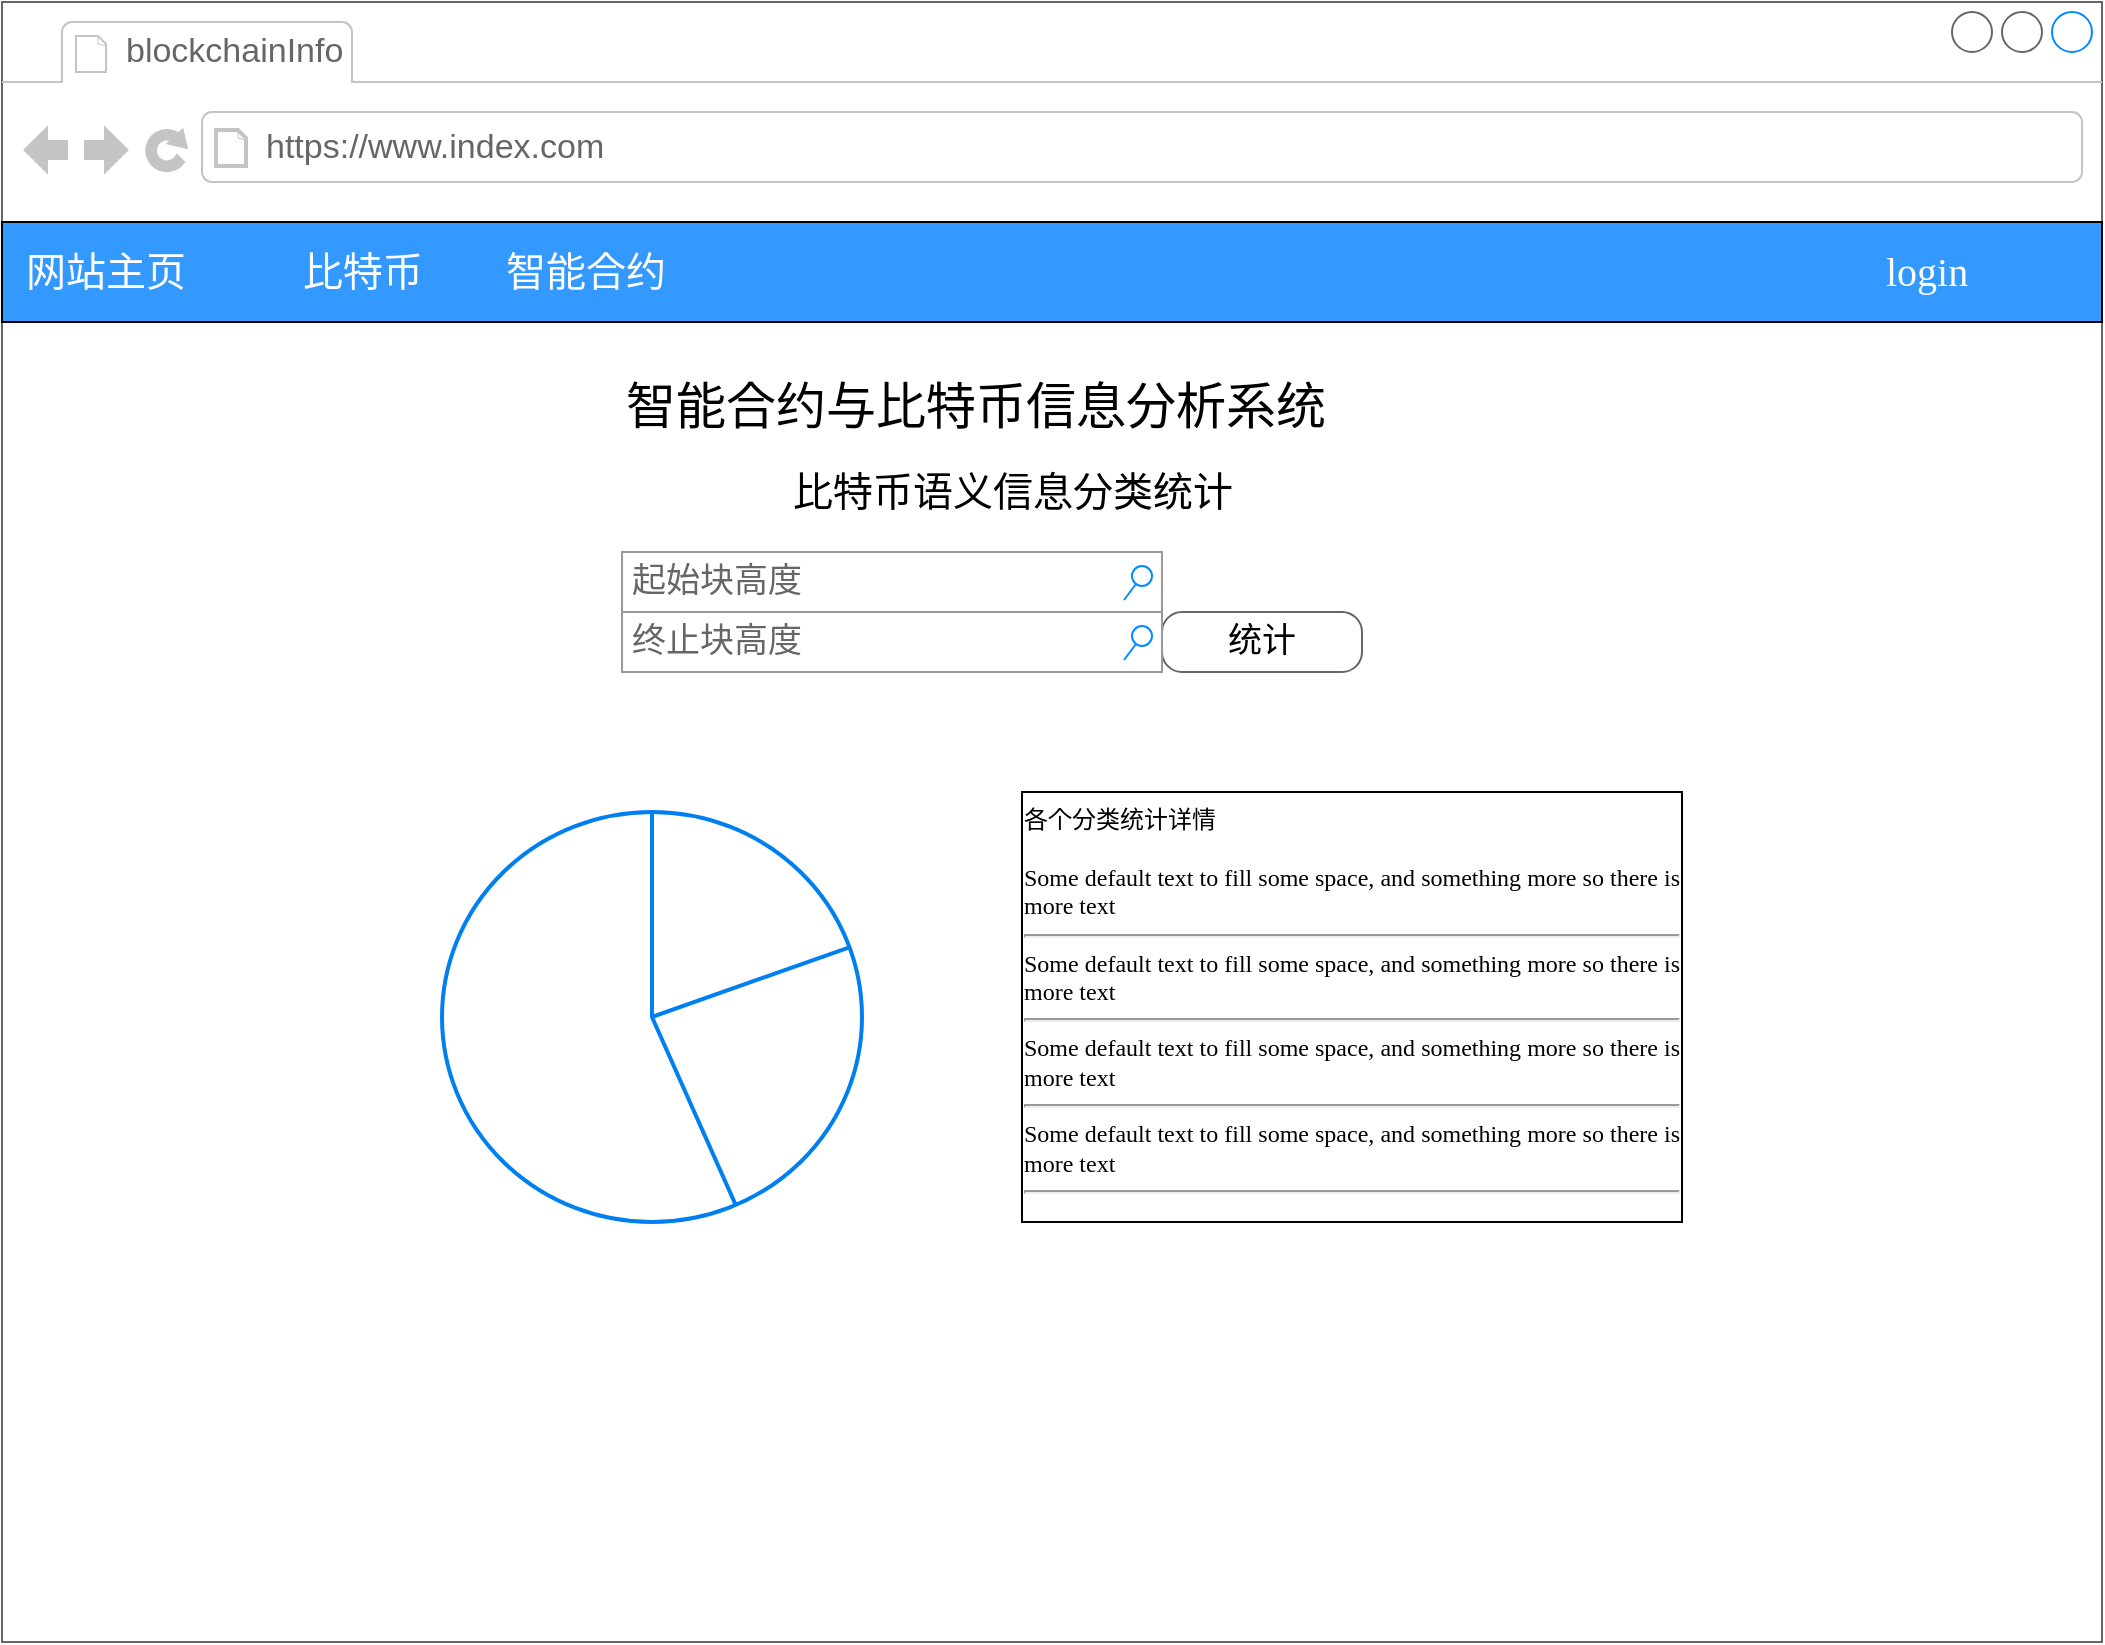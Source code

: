 <mxfile version="14.7.0" type="github">
  <diagram name="Page-1" id="2cc2dc42-3aac-f2a9-1cec-7a8b7cbee084">
    <mxGraphModel dx="593" dy="321" grid="1" gridSize="10" guides="1" tooltips="1" connect="1" arrows="1" fold="1" page="1" pageScale="1" pageWidth="1100" pageHeight="850" background="#ffffff" math="0" shadow="0">
      <root>
        <mxCell id="0" />
        <mxCell id="1" parent="0" />
        <mxCell id="7026571954dc6520-1" value="" style="strokeWidth=1;shadow=0;dashed=0;align=center;html=1;shape=mxgraph.mockup.containers.browserWindow;rSize=0;strokeColor=#666666;mainText=,;recursiveResize=0;rounded=0;labelBackgroundColor=none;fontFamily=Verdana;fontSize=14;fontColor=#FFFFFF;" parent="1" vertex="1">
          <mxGeometry x="340" y="15" width="1050" height="820" as="geometry" />
        </mxCell>
        <mxCell id="7026571954dc6520-2" value="blockchainInfo" style="strokeWidth=1;shadow=0;dashed=0;align=center;html=1;shape=mxgraph.mockup.containers.anchor;fontSize=17;fontColor=#666666;align=left;" parent="7026571954dc6520-1" vertex="1">
          <mxGeometry x="60" y="12" width="110" height="26" as="geometry" />
        </mxCell>
        <mxCell id="7026571954dc6520-3" value="https://www.index.com" style="strokeWidth=1;shadow=0;dashed=0;align=center;html=1;shape=mxgraph.mockup.containers.anchor;rSize=0;fontSize=17;fontColor=#666666;align=left;" parent="7026571954dc6520-1" vertex="1">
          <mxGeometry x="130" y="60" width="250" height="26" as="geometry" />
        </mxCell>
        <mxCell id="7026571954dc6520-4" value="&lt;font style=&quot;font-size: 25px&quot;&gt;智能合约与比特币信息分析系统&lt;/font&gt;" style="text;html=1;points=[];align=left;verticalAlign=top;spacingTop=-4;fontSize=30;fontFamily=Verdana" parent="7026571954dc6520-1" vertex="1">
          <mxGeometry x="310" y="180" width="420" height="50" as="geometry" />
        </mxCell>
        <mxCell id="7026571954dc6520-12" value="比特币语义信息分类统计" style="text;html=1;points=[];align=center;verticalAlign=top;spacingTop=-4;fontSize=20;fontFamily=Verdana" parent="7026571954dc6520-1" vertex="1">
          <mxGeometry x="420" y="230" width="170" height="30" as="geometry" />
        </mxCell>
        <mxCell id="7026571954dc6520-14" value="起始块高度" style="strokeWidth=1;shadow=0;dashed=0;align=center;html=1;shape=mxgraph.mockup.forms.searchBox;strokeColor=#999999;mainText=;strokeColor2=#008cff;fontColor=#666666;fontSize=17;align=left;spacingLeft=3;rounded=0;labelBackgroundColor=none;" parent="7026571954dc6520-1" vertex="1">
          <mxGeometry x="310" y="275" width="270" height="30" as="geometry" />
        </mxCell>
        <mxCell id="7026571954dc6520-33" value="&lt;div style=&quot;text-align: justify&quot;&gt;各个分类统计详情&lt;/div&gt;&lt;div style=&quot;text-align: justify&quot;&gt;&lt;span&gt;&lt;br&gt;&lt;/span&gt;&lt;/div&gt;&lt;div style=&quot;text-align: justify&quot;&gt;&lt;span&gt;Some default text to fill some space, and&amp;nbsp;&lt;/span&gt;&lt;span&gt;something more so there is more text&lt;/span&gt;&lt;/div&gt;&lt;div style=&quot;text-align: justify&quot;&gt;&lt;hr id=&quot;null&quot; style=&quot;text-align: justify&quot;&gt;&lt;span&gt;&lt;div style=&quot;text-align: justify&quot;&gt;&lt;span&gt;Some default text to fill some space, and&amp;nbsp;&lt;/span&gt;&lt;span&gt;something more so there is more text&lt;/span&gt;&lt;/div&gt;&lt;/span&gt;&lt;/div&gt;&lt;hr id=&quot;null&quot; style=&quot;text-align: justify&quot;&gt;&lt;span&gt;&lt;div style=&quot;text-align: justify&quot;&gt;&lt;span&gt;Some default text to fill some space, and&amp;nbsp;&lt;/span&gt;&lt;span&gt;something more so there is more text&lt;/span&gt;&lt;/div&gt;&lt;/span&gt;&lt;hr id=&quot;null&quot; style=&quot;text-align: justify&quot;&gt;&lt;span&gt;&lt;div style=&quot;text-align: justify&quot;&gt;&lt;span&gt;Some default text to fill some space, and&amp;nbsp;&lt;/span&gt;&lt;span&gt;something more so there is more text&lt;/span&gt;&lt;/div&gt;&lt;/span&gt;&lt;hr id=&quot;null&quot; style=&quot;text-align: left&quot;&gt;" style="whiteSpace=wrap;html=1;rounded=0;shadow=0;labelBackgroundColor=none;strokeWidth=1;fontFamily=Verdana;fontSize=12;align=center;verticalAlign=top;" parent="7026571954dc6520-1" vertex="1">
          <mxGeometry x="510" y="395" width="330" height="215" as="geometry" />
        </mxCell>
        <mxCell id="1EZcsKdGCubZWqJ7v8Po-1" value="" style="rounded=0;whiteSpace=wrap;html=1;fillColor=#3399FF;" parent="7026571954dc6520-1" vertex="1">
          <mxGeometry y="110" width="1050" height="50" as="geometry" />
        </mxCell>
        <mxCell id="1EZcsKdGCubZWqJ7v8Po-3" value="&lt;font style=&quot;font-size: 20px;&quot; color=&quot;#ffffff&quot;&gt;网站主页&lt;/font&gt;" style="text;html=1;points=[];align=left;verticalAlign=top;spacingTop=-4;fontSize=20;fontFamily=Verdana" parent="7026571954dc6520-1" vertex="1">
          <mxGeometry x="10" y="120" width="100" height="45" as="geometry" />
        </mxCell>
        <mxCell id="1EZcsKdGCubZWqJ7v8Po-4" value="&lt;font style=&quot;font-size: 20px;&quot; color=&quot;#ffffff&quot;&gt;比特币&lt;/font&gt;" style="text;html=1;points=[];align=center;verticalAlign=top;spacingTop=-4;fontSize=20;fontFamily=Verdana" parent="7026571954dc6520-1" vertex="1">
          <mxGeometry x="130" y="120" width="100" height="45" as="geometry" />
        </mxCell>
        <mxCell id="1EZcsKdGCubZWqJ7v8Po-5" value="&lt;font color=&quot;#ffffff&quot; style=&quot;font-size: 20px;&quot;&gt;&lt;span style=&quot;font-size: 20px;&quot;&gt;智能合约&lt;/span&gt;&lt;/font&gt;" style="text;html=1;points=[];align=left;verticalAlign=top;spacingTop=-4;fontSize=20;fontFamily=Verdana" parent="7026571954dc6520-1" vertex="1">
          <mxGeometry x="250" y="120" width="100" height="45" as="geometry" />
        </mxCell>
        <mxCell id="1EZcsKdGCubZWqJ7v8Po-8" value="统计" style="strokeWidth=1;shadow=0;dashed=0;align=center;html=1;shape=mxgraph.mockup.buttons.button;strokeColor=#666666;mainText=;buttonStyle=round;fontSize=17;fontStyle=0;fillColor=none;whiteSpace=wrap;rounded=0;labelBackgroundColor=none;" parent="7026571954dc6520-1" vertex="1">
          <mxGeometry x="580" y="305" width="100" height="30" as="geometry" />
        </mxCell>
        <mxCell id="1EZcsKdGCubZWqJ7v8Po-10" value="&lt;font color=&quot;#ffffff&quot;&gt;login&lt;/font&gt;" style="text;html=1;points=[];align=left;verticalAlign=top;spacingTop=-4;fontSize=20;fontFamily=Verdana" parent="7026571954dc6520-1" vertex="1">
          <mxGeometry x="940" y="120" width="100" height="45" as="geometry" />
        </mxCell>
        <mxCell id="EpSS_l3uD3ojIRv-3Fj5-1" value="终止块高度" style="strokeWidth=1;shadow=0;dashed=0;align=center;html=1;shape=mxgraph.mockup.forms.searchBox;strokeColor=#999999;mainText=;strokeColor2=#008cff;fontColor=#666666;fontSize=17;align=left;spacingLeft=3;rounded=0;labelBackgroundColor=none;" parent="7026571954dc6520-1" vertex="1">
          <mxGeometry x="310" y="305" width="270" height="30" as="geometry" />
        </mxCell>
        <mxCell id="EpSS_l3uD3ojIRv-3Fj5-2" value="" style="html=1;verticalLabelPosition=bottom;align=center;labelBackgroundColor=#ffffff;verticalAlign=top;strokeWidth=2;strokeColor=#0080F0;shadow=0;dashed=0;shape=mxgraph.ios7.icons.pie_chart;" parent="7026571954dc6520-1" vertex="1">
          <mxGeometry x="220" y="405" width="210" height="205" as="geometry" />
        </mxCell>
      </root>
    </mxGraphModel>
  </diagram>
</mxfile>
